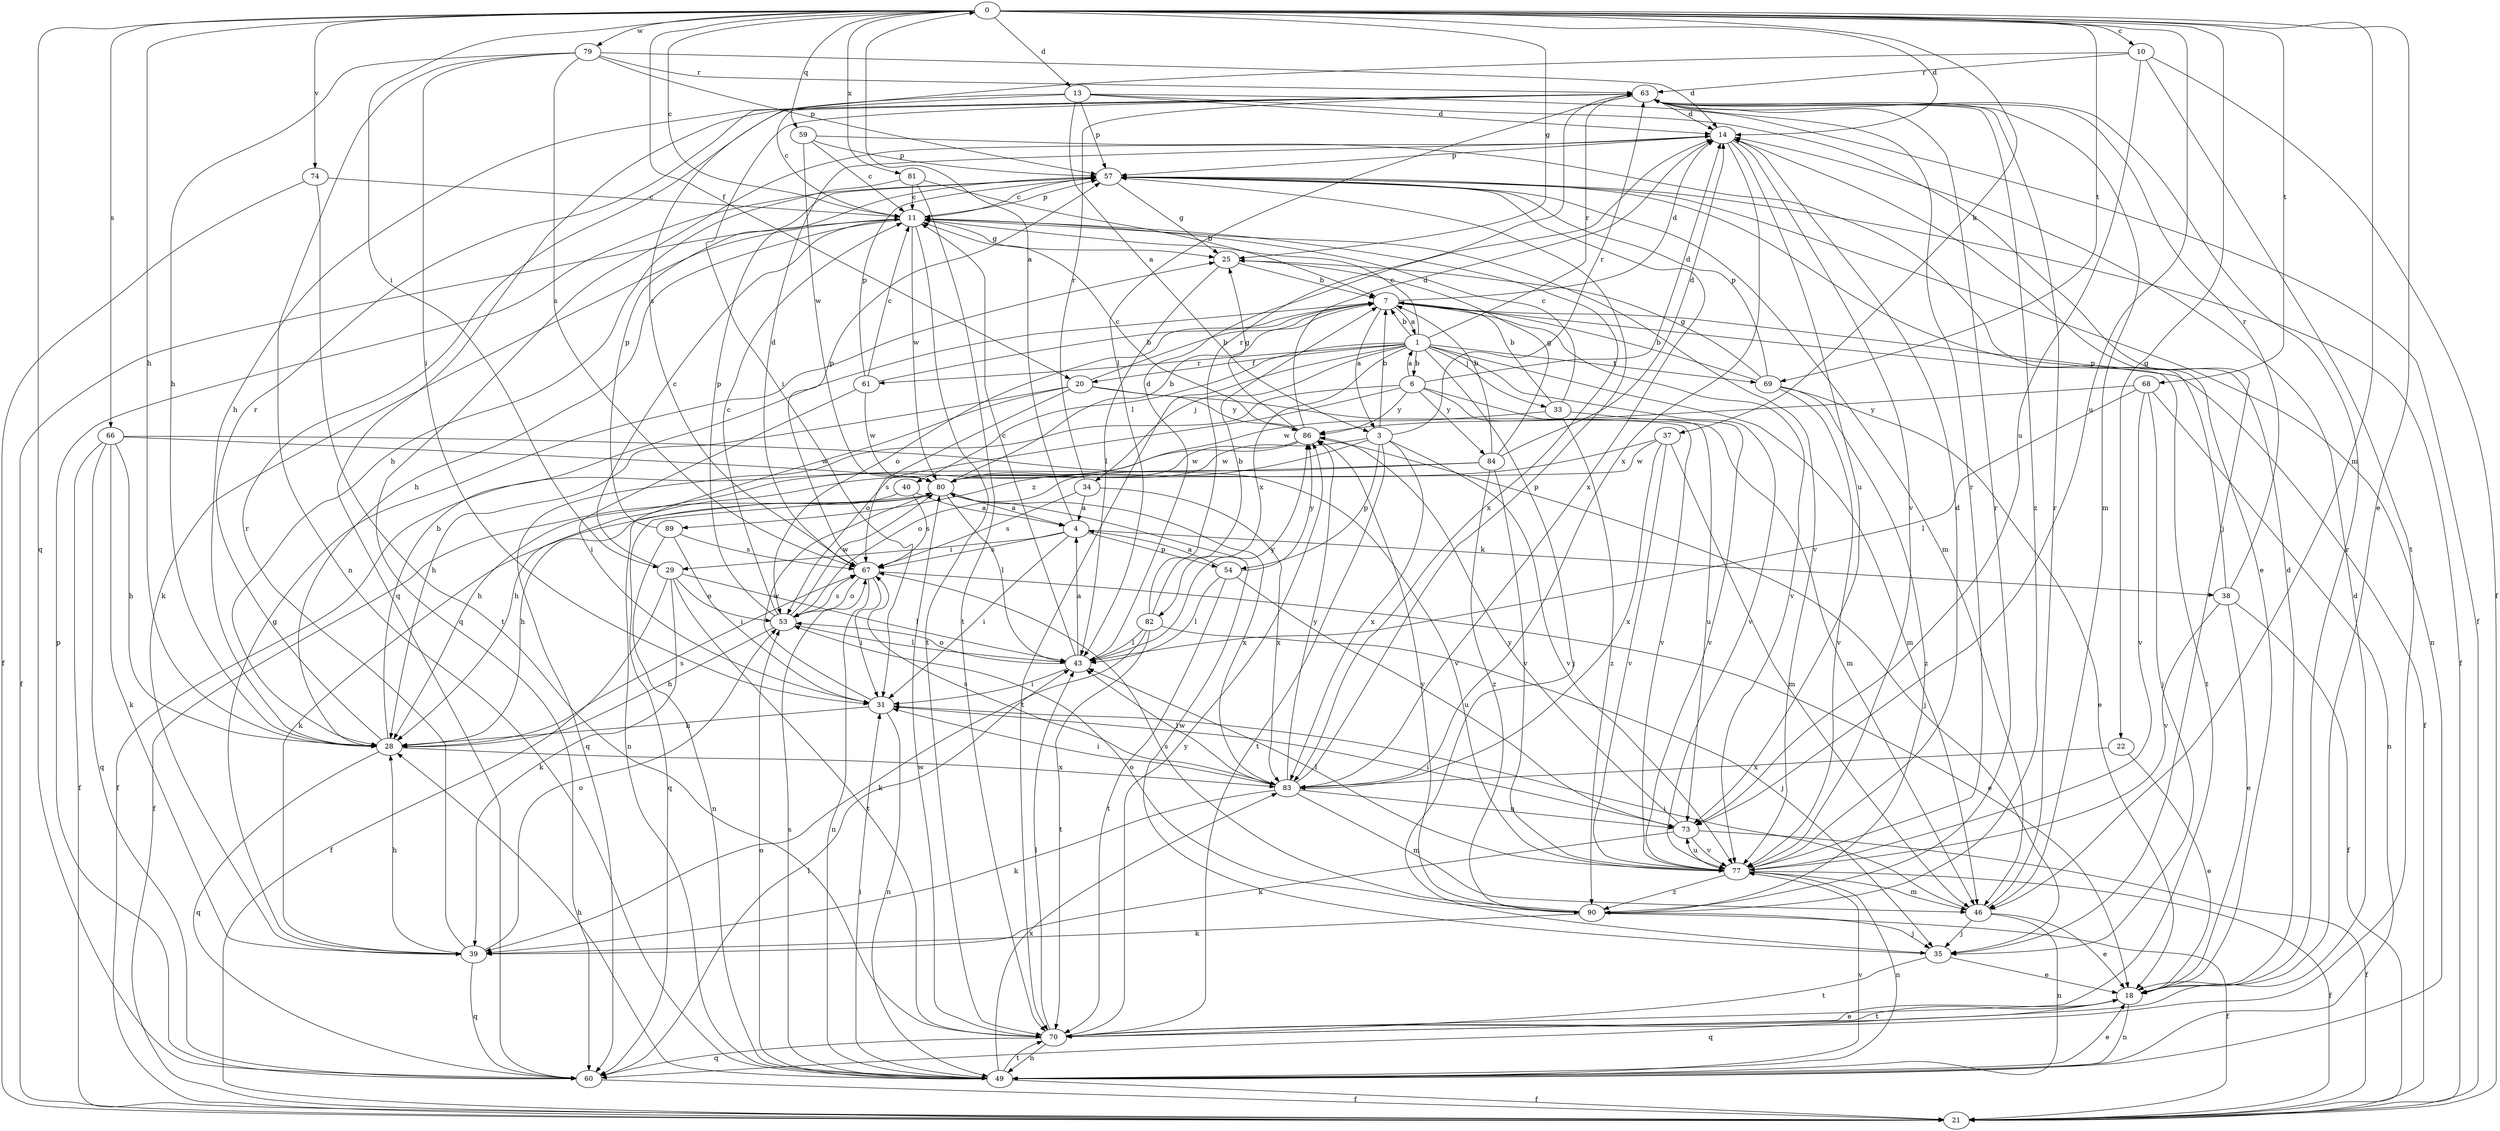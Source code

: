 strict digraph  {
0;
1;
3;
4;
6;
7;
10;
11;
13;
14;
18;
20;
21;
22;
25;
28;
29;
31;
33;
34;
35;
37;
38;
39;
40;
43;
46;
49;
53;
54;
57;
59;
60;
61;
63;
66;
67;
68;
69;
70;
73;
74;
77;
79;
80;
81;
82;
83;
84;
86;
89;
90;
0 -> 10  [label=c];
0 -> 11  [label=c];
0 -> 13  [label=d];
0 -> 14  [label=d];
0 -> 18  [label=e];
0 -> 20  [label=f];
0 -> 22  [label=g];
0 -> 25  [label=g];
0 -> 28  [label=h];
0 -> 29  [label=i];
0 -> 37  [label=k];
0 -> 46  [label=m];
0 -> 59  [label=q];
0 -> 60  [label=q];
0 -> 66  [label=s];
0 -> 68  [label=t];
0 -> 69  [label=t];
0 -> 73  [label=u];
0 -> 74  [label=v];
0 -> 79  [label=w];
0 -> 81  [label=x];
1 -> 6  [label=b];
1 -> 7  [label=b];
1 -> 11  [label=c];
1 -> 20  [label=f];
1 -> 33  [label=j];
1 -> 34  [label=j];
1 -> 35  [label=j];
1 -> 40  [label=l];
1 -> 46  [label=m];
1 -> 61  [label=r];
1 -> 63  [label=r];
1 -> 69  [label=t];
1 -> 70  [label=t];
1 -> 77  [label=v];
1 -> 82  [label=x];
3 -> 7  [label=b];
3 -> 54  [label=p];
3 -> 63  [label=r];
3 -> 70  [label=t];
3 -> 77  [label=v];
3 -> 80  [label=w];
3 -> 83  [label=x];
3 -> 89  [label=z];
4 -> 0  [label=a];
4 -> 29  [label=i];
4 -> 31  [label=i];
4 -> 38  [label=k];
4 -> 54  [label=p];
4 -> 67  [label=s];
6 -> 1  [label=a];
6 -> 14  [label=d];
6 -> 46  [label=m];
6 -> 53  [label=o];
6 -> 60  [label=q];
6 -> 73  [label=u];
6 -> 84  [label=y];
6 -> 86  [label=y];
7 -> 1  [label=a];
7 -> 3  [label=a];
7 -> 14  [label=d];
7 -> 21  [label=f];
7 -> 53  [label=o];
7 -> 70  [label=t];
7 -> 77  [label=v];
10 -> 21  [label=f];
10 -> 63  [label=r];
10 -> 67  [label=s];
10 -> 70  [label=t];
10 -> 73  [label=u];
11 -> 21  [label=f];
11 -> 25  [label=g];
11 -> 28  [label=h];
11 -> 39  [label=k];
11 -> 57  [label=p];
11 -> 70  [label=t];
11 -> 77  [label=v];
11 -> 80  [label=w];
11 -> 83  [label=x];
13 -> 3  [label=a];
13 -> 11  [label=c];
13 -> 14  [label=d];
13 -> 21  [label=f];
13 -> 35  [label=j];
13 -> 57  [label=p];
13 -> 60  [label=q];
14 -> 57  [label=p];
14 -> 60  [label=q];
14 -> 73  [label=u];
14 -> 77  [label=v];
14 -> 83  [label=x];
18 -> 14  [label=d];
18 -> 49  [label=n];
18 -> 60  [label=q];
18 -> 63  [label=r];
18 -> 70  [label=t];
20 -> 7  [label=b];
20 -> 28  [label=h];
20 -> 49  [label=n];
20 -> 67  [label=s];
20 -> 77  [label=v];
20 -> 86  [label=y];
22 -> 18  [label=e];
22 -> 83  [label=x];
25 -> 7  [label=b];
25 -> 43  [label=l];
28 -> 7  [label=b];
28 -> 60  [label=q];
28 -> 63  [label=r];
28 -> 67  [label=s];
28 -> 83  [label=x];
29 -> 11  [label=c];
29 -> 21  [label=f];
29 -> 39  [label=k];
29 -> 43  [label=l];
29 -> 53  [label=o];
29 -> 70  [label=t];
31 -> 28  [label=h];
31 -> 49  [label=n];
31 -> 80  [label=w];
33 -> 7  [label=b];
33 -> 11  [label=c];
33 -> 77  [label=v];
33 -> 80  [label=w];
33 -> 90  [label=z];
34 -> 4  [label=a];
34 -> 63  [label=r];
34 -> 67  [label=s];
34 -> 83  [label=x];
35 -> 18  [label=e];
35 -> 70  [label=t];
35 -> 80  [label=w];
37 -> 28  [label=h];
37 -> 46  [label=m];
37 -> 77  [label=v];
37 -> 80  [label=w];
37 -> 83  [label=x];
38 -> 18  [label=e];
38 -> 21  [label=f];
38 -> 57  [label=p];
38 -> 63  [label=r];
38 -> 77  [label=v];
39 -> 25  [label=g];
39 -> 28  [label=h];
39 -> 53  [label=o];
39 -> 60  [label=q];
39 -> 63  [label=r];
40 -> 4  [label=a];
40 -> 28  [label=h];
40 -> 67  [label=s];
43 -> 4  [label=a];
43 -> 11  [label=c];
43 -> 14  [label=d];
43 -> 31  [label=i];
43 -> 53  [label=o];
43 -> 86  [label=y];
46 -> 18  [label=e];
46 -> 31  [label=i];
46 -> 35  [label=j];
46 -> 49  [label=n];
46 -> 63  [label=r];
49 -> 18  [label=e];
49 -> 21  [label=f];
49 -> 28  [label=h];
49 -> 31  [label=i];
49 -> 53  [label=o];
49 -> 67  [label=s];
49 -> 70  [label=t];
49 -> 77  [label=v];
49 -> 83  [label=x];
53 -> 11  [label=c];
53 -> 28  [label=h];
53 -> 43  [label=l];
53 -> 57  [label=p];
53 -> 67  [label=s];
53 -> 80  [label=w];
54 -> 4  [label=a];
54 -> 43  [label=l];
54 -> 70  [label=t];
54 -> 73  [label=u];
54 -> 86  [label=y];
57 -> 11  [label=c];
57 -> 21  [label=f];
57 -> 25  [label=g];
57 -> 46  [label=m];
57 -> 49  [label=n];
57 -> 83  [label=x];
59 -> 11  [label=c];
59 -> 18  [label=e];
59 -> 57  [label=p];
59 -> 80  [label=w];
60 -> 21  [label=f];
60 -> 43  [label=l];
60 -> 57  [label=p];
61 -> 7  [label=b];
61 -> 11  [label=c];
61 -> 31  [label=i];
61 -> 57  [label=p];
61 -> 80  [label=w];
63 -> 14  [label=d];
63 -> 28  [label=h];
63 -> 31  [label=i];
63 -> 43  [label=l];
63 -> 46  [label=m];
63 -> 90  [label=z];
66 -> 21  [label=f];
66 -> 28  [label=h];
66 -> 39  [label=k];
66 -> 60  [label=q];
66 -> 77  [label=v];
66 -> 80  [label=w];
67 -> 14  [label=d];
67 -> 18  [label=e];
67 -> 31  [label=i];
67 -> 49  [label=n];
67 -> 53  [label=o];
67 -> 57  [label=p];
68 -> 35  [label=j];
68 -> 43  [label=l];
68 -> 49  [label=n];
68 -> 77  [label=v];
68 -> 86  [label=y];
69 -> 7  [label=b];
69 -> 18  [label=e];
69 -> 25  [label=g];
69 -> 57  [label=p];
69 -> 77  [label=v];
69 -> 90  [label=z];
70 -> 14  [label=d];
70 -> 18  [label=e];
70 -> 43  [label=l];
70 -> 49  [label=n];
70 -> 60  [label=q];
70 -> 80  [label=w];
70 -> 86  [label=y];
73 -> 21  [label=f];
73 -> 31  [label=i];
73 -> 39  [label=k];
73 -> 77  [label=v];
73 -> 86  [label=y];
74 -> 11  [label=c];
74 -> 21  [label=f];
74 -> 70  [label=t];
77 -> 14  [label=d];
77 -> 21  [label=f];
77 -> 43  [label=l];
77 -> 46  [label=m];
77 -> 49  [label=n];
77 -> 63  [label=r];
77 -> 73  [label=u];
77 -> 90  [label=z];
79 -> 14  [label=d];
79 -> 28  [label=h];
79 -> 31  [label=i];
79 -> 49  [label=n];
79 -> 57  [label=p];
79 -> 63  [label=r];
79 -> 67  [label=s];
80 -> 4  [label=a];
80 -> 7  [label=b];
80 -> 21  [label=f];
80 -> 39  [label=k];
80 -> 43  [label=l];
80 -> 60  [label=q];
80 -> 83  [label=x];
81 -> 7  [label=b];
81 -> 11  [label=c];
81 -> 28  [label=h];
81 -> 70  [label=t];
82 -> 7  [label=b];
82 -> 35  [label=j];
82 -> 39  [label=k];
82 -> 43  [label=l];
82 -> 63  [label=r];
82 -> 70  [label=t];
83 -> 31  [label=i];
83 -> 39  [label=k];
83 -> 43  [label=l];
83 -> 46  [label=m];
83 -> 57  [label=p];
83 -> 67  [label=s];
83 -> 73  [label=u];
83 -> 86  [label=y];
84 -> 7  [label=b];
84 -> 14  [label=d];
84 -> 21  [label=f];
84 -> 25  [label=g];
84 -> 53  [label=o];
84 -> 77  [label=v];
84 -> 90  [label=z];
86 -> 11  [label=c];
86 -> 14  [label=d];
86 -> 25  [label=g];
86 -> 28  [label=h];
86 -> 35  [label=j];
86 -> 80  [label=w];
89 -> 31  [label=i];
89 -> 49  [label=n];
89 -> 57  [label=p];
89 -> 67  [label=s];
90 -> 21  [label=f];
90 -> 35  [label=j];
90 -> 39  [label=k];
90 -> 53  [label=o];
90 -> 63  [label=r];
90 -> 67  [label=s];
90 -> 86  [label=y];
}

